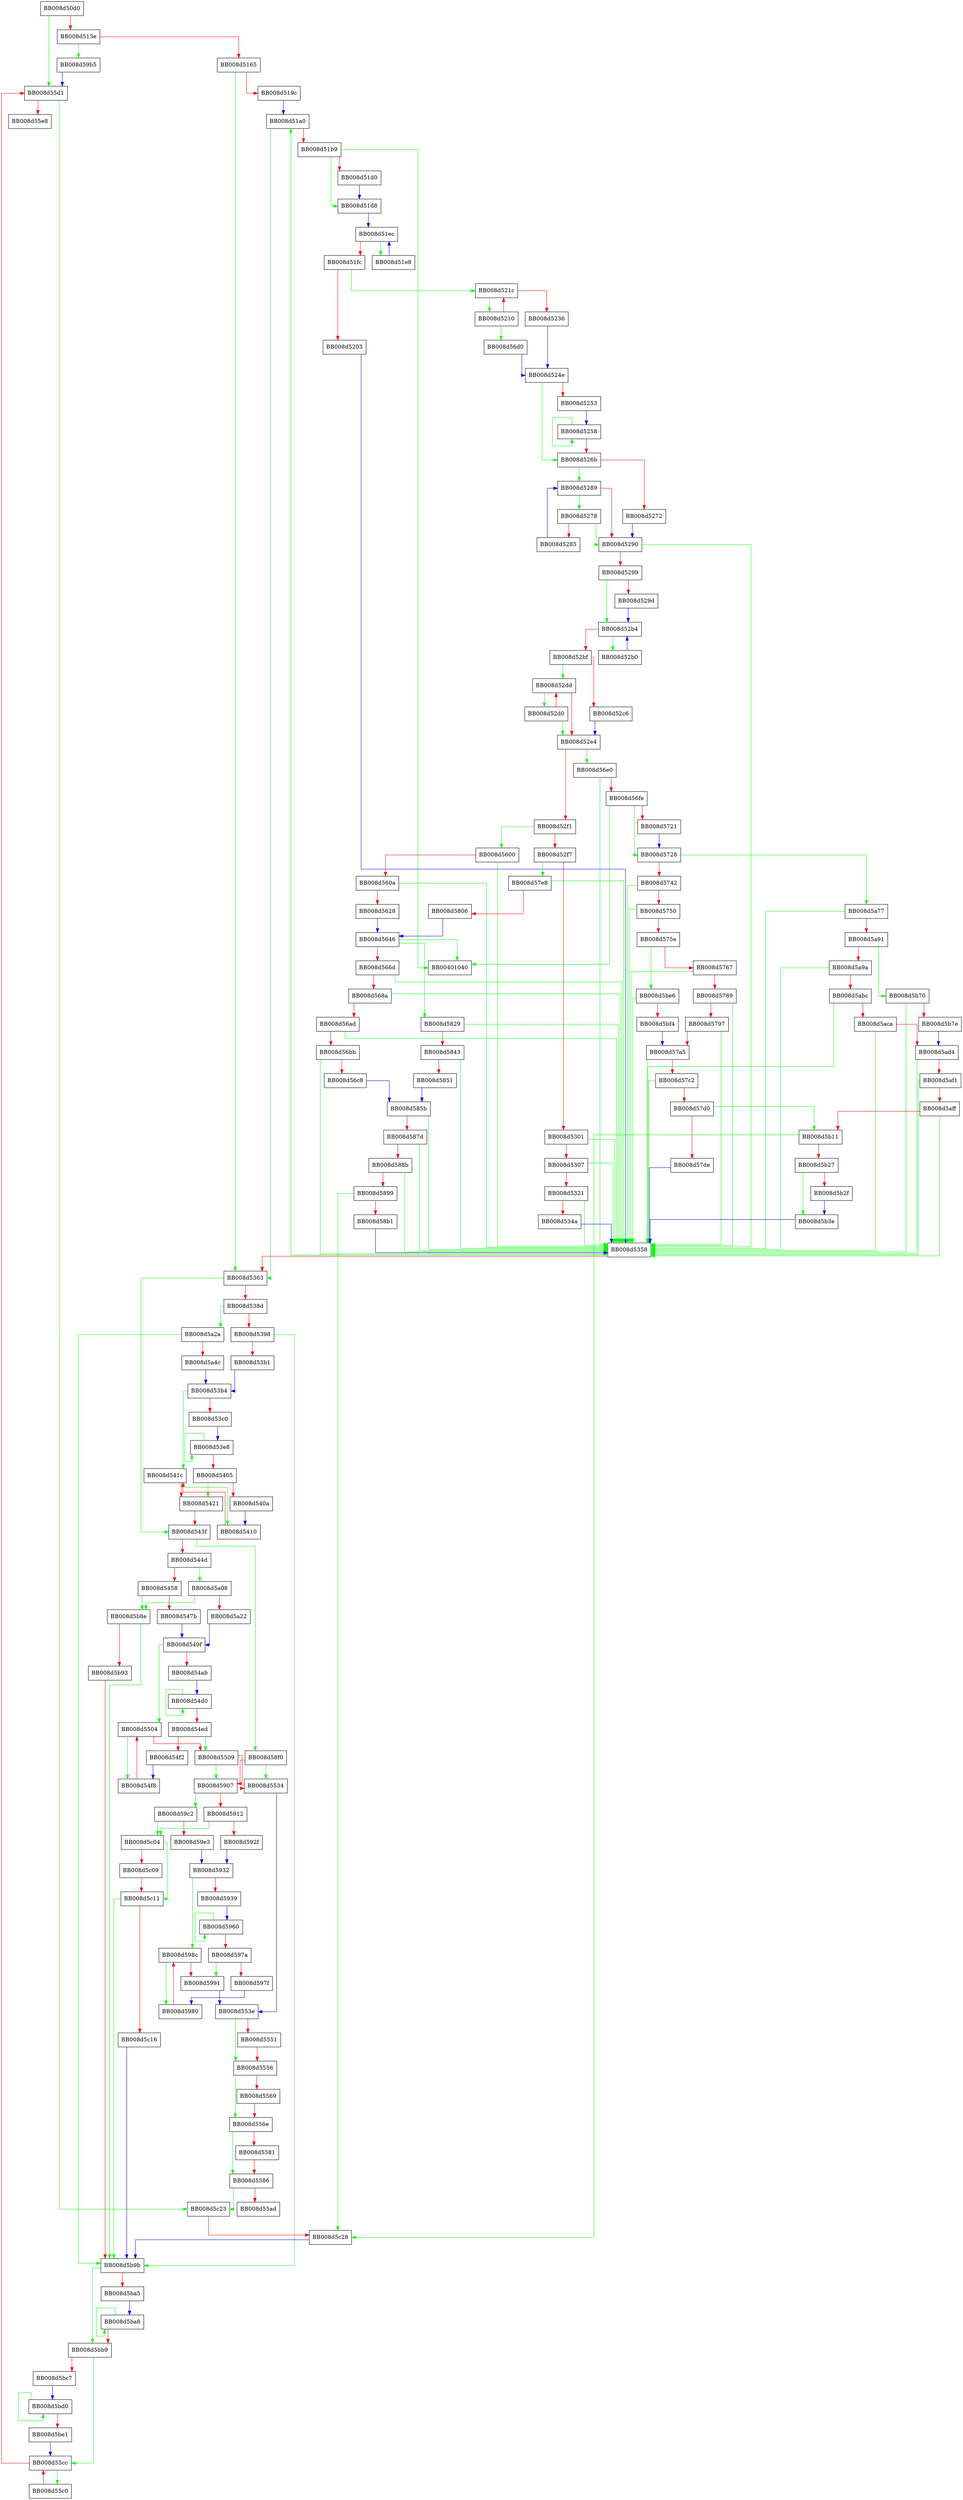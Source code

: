 digraph gaiconf_init {
  node [shape="box"];
  graph [splines=ortho];
  BB008d50d0 -> BB008d55d1 [color="green"];
  BB008d50d0 -> BB008d513e [color="red"];
  BB008d513e -> BB008d59b5 [color="green"];
  BB008d513e -> BB008d5165 [color="red"];
  BB008d5165 -> BB008d5363 [color="green"];
  BB008d5165 -> BB008d519c [color="red"];
  BB008d519c -> BB008d51a0 [color="blue"];
  BB008d51a0 -> BB008d5363 [color="green"];
  BB008d51a0 -> BB008d51b9 [color="red"];
  BB008d51b9 -> BB00401040 [color="green"];
  BB008d51b9 -> BB008d51d8 [color="green"];
  BB008d51b9 -> BB008d51d0 [color="red"];
  BB008d51d0 -> BB008d51d8 [color="blue"];
  BB008d51d8 -> BB008d51ec [color="blue"];
  BB008d51e8 -> BB008d51ec [color="blue"];
  BB008d51ec -> BB008d51e8 [color="green"];
  BB008d51ec -> BB008d51fc [color="red"];
  BB008d51fc -> BB008d521c [color="green"];
  BB008d51fc -> BB008d5203 [color="red"];
  BB008d5203 -> BB008d5358 [color="blue"];
  BB008d5210 -> BB008d56d0 [color="green"];
  BB008d5210 -> BB008d521c [color="red"];
  BB008d521c -> BB008d5210 [color="green"];
  BB008d521c -> BB008d5236 [color="red"];
  BB008d5236 -> BB008d524e [color="blue"];
  BB008d524e -> BB008d526b [color="green"];
  BB008d524e -> BB008d5253 [color="red"];
  BB008d5253 -> BB008d5258 [color="blue"];
  BB008d5258 -> BB008d5258 [color="green"];
  BB008d5258 -> BB008d526b [color="red"];
  BB008d526b -> BB008d5289 [color="green"];
  BB008d526b -> BB008d5272 [color="red"];
  BB008d5272 -> BB008d5290 [color="blue"];
  BB008d5278 -> BB008d5290 [color="green"];
  BB008d5278 -> BB008d5285 [color="red"];
  BB008d5285 -> BB008d5289 [color="blue"];
  BB008d5289 -> BB008d5278 [color="green"];
  BB008d5289 -> BB008d5290 [color="red"];
  BB008d5290 -> BB008d5358 [color="green"];
  BB008d5290 -> BB008d5299 [color="red"];
  BB008d5299 -> BB008d52b4 [color="green"];
  BB008d5299 -> BB008d529d [color="red"];
  BB008d529d -> BB008d52b4 [color="blue"];
  BB008d52b0 -> BB008d52b4 [color="blue"];
  BB008d52b4 -> BB008d52b0 [color="green"];
  BB008d52b4 -> BB008d52bf [color="red"];
  BB008d52bf -> BB008d52dd [color="green"];
  BB008d52bf -> BB008d52c6 [color="red"];
  BB008d52c6 -> BB008d52e4 [color="blue"];
  BB008d52d0 -> BB008d52e4 [color="green"];
  BB008d52d0 -> BB008d52dd [color="red"];
  BB008d52dd -> BB008d52d0 [color="green"];
  BB008d52dd -> BB008d52e4 [color="red"];
  BB008d52e4 -> BB008d56e0 [color="green"];
  BB008d52e4 -> BB008d52f1 [color="red"];
  BB008d52f1 -> BB008d5600 [color="green"];
  BB008d52f1 -> BB008d52f7 [color="red"];
  BB008d52f7 -> BB008d57e8 [color="green"];
  BB008d52f7 -> BB008d5301 [color="red"];
  BB008d5301 -> BB008d5358 [color="green"];
  BB008d5301 -> BB008d5307 [color="red"];
  BB008d5307 -> BB008d5358 [color="green"];
  BB008d5307 -> BB008d5321 [color="red"];
  BB008d5321 -> BB008d5358 [color="green"];
  BB008d5321 -> BB008d534a [color="red"];
  BB008d534a -> BB008d5358 [color="blue"];
  BB008d5358 -> BB008d51a0 [color="green"];
  BB008d5358 -> BB008d5363 [color="red"];
  BB008d5363 -> BB008d543f [color="green"];
  BB008d5363 -> BB008d538d [color="red"];
  BB008d538d -> BB008d5a2a [color="green"];
  BB008d538d -> BB008d5398 [color="red"];
  BB008d5398 -> BB008d5b9b [color="green"];
  BB008d5398 -> BB008d53b1 [color="red"];
  BB008d53b1 -> BB008d53b4 [color="blue"];
  BB008d53b4 -> BB008d541c [color="green"];
  BB008d53b4 -> BB008d53c0 [color="red"];
  BB008d53c0 -> BB008d53e8 [color="blue"];
  BB008d53e8 -> BB008d53e8 [color="green"];
  BB008d53e8 -> BB008d5405 [color="red"];
  BB008d5405 -> BB008d5421 [color="green"];
  BB008d5405 -> BB008d540a [color="red"];
  BB008d540a -> BB008d5410 [color="blue"];
  BB008d5410 -> BB008d541c [color="red"];
  BB008d541c -> BB008d5410 [color="green"];
  BB008d541c -> BB008d5421 [color="red"];
  BB008d5421 -> BB008d543f [color="red"];
  BB008d543f -> BB008d58f0 [color="green"];
  BB008d543f -> BB008d544d [color="red"];
  BB008d544d -> BB008d5a08 [color="green"];
  BB008d544d -> BB008d5458 [color="red"];
  BB008d5458 -> BB008d5b8e [color="green"];
  BB008d5458 -> BB008d547b [color="red"];
  BB008d547b -> BB008d549f [color="blue"];
  BB008d549f -> BB008d5504 [color="green"];
  BB008d549f -> BB008d54ab [color="red"];
  BB008d54ab -> BB008d54d0 [color="blue"];
  BB008d54d0 -> BB008d54d0 [color="green"];
  BB008d54d0 -> BB008d54ed [color="red"];
  BB008d54ed -> BB008d5509 [color="green"];
  BB008d54ed -> BB008d54f2 [color="red"];
  BB008d54f2 -> BB008d54f8 [color="blue"];
  BB008d54f8 -> BB008d5504 [color="red"];
  BB008d5504 -> BB008d54f8 [color="green"];
  BB008d5504 -> BB008d5509 [color="red"];
  BB008d5509 -> BB008d5907 [color="green"];
  BB008d5509 -> BB008d5534 [color="red"];
  BB008d5534 -> BB008d553e [color="blue"];
  BB008d553e -> BB008d5556 [color="green"];
  BB008d553e -> BB008d5551 [color="red"];
  BB008d5551 -> BB008d5556 [color="red"];
  BB008d5556 -> BB008d556e [color="green"];
  BB008d5556 -> BB008d5569 [color="red"];
  BB008d5569 -> BB008d556e [color="red"];
  BB008d556e -> BB008d5586 [color="green"];
  BB008d556e -> BB008d5581 [color="red"];
  BB008d5581 -> BB008d5586 [color="red"];
  BB008d5586 -> BB008d5c23 [color="green"];
  BB008d5586 -> BB008d55ad [color="red"];
  BB008d55c0 -> BB008d55cc [color="red"];
  BB008d55cc -> BB008d55c0 [color="green"];
  BB008d55cc -> BB008d55d1 [color="red"];
  BB008d55d1 -> BB008d5c23 [color="green"];
  BB008d55d1 -> BB008d55e8 [color="red"];
  BB008d5600 -> BB008d5358 [color="green"];
  BB008d5600 -> BB008d560a [color="red"];
  BB008d560a -> BB008d5358 [color="green"];
  BB008d560a -> BB008d5628 [color="red"];
  BB008d5628 -> BB008d5646 [color="blue"];
  BB008d5646 -> BB00401040 [color="green"];
  BB008d5646 -> BB008d5829 [color="green"];
  BB008d5646 -> BB008d566d [color="red"];
  BB008d566d -> BB008d5358 [color="green"];
  BB008d566d -> BB008d568a [color="red"];
  BB008d568a -> BB008d5358 [color="green"];
  BB008d568a -> BB008d56ad [color="red"];
  BB008d56ad -> BB008d5358 [color="green"];
  BB008d56ad -> BB008d56bb [color="red"];
  BB008d56bb -> BB008d5358 [color="green"];
  BB008d56bb -> BB008d56c8 [color="red"];
  BB008d56c8 -> BB008d585b [color="blue"];
  BB008d56d0 -> BB008d524e [color="blue"];
  BB008d56e0 -> BB008d5358 [color="green"];
  BB008d56e0 -> BB008d56fe [color="red"];
  BB008d56fe -> BB00401040 [color="green"];
  BB008d56fe -> BB008d5728 [color="green"];
  BB008d56fe -> BB008d5721 [color="red"];
  BB008d5721 -> BB008d5728 [color="blue"];
  BB008d5728 -> BB008d5a77 [color="green"];
  BB008d5728 -> BB008d5742 [color="red"];
  BB008d5742 -> BB008d5358 [color="green"];
  BB008d5742 -> BB008d5750 [color="red"];
  BB008d5750 -> BB008d5358 [color="green"];
  BB008d5750 -> BB008d575e [color="red"];
  BB008d575e -> BB008d5be6 [color="green"];
  BB008d575e -> BB008d5767 [color="red"];
  BB008d5767 -> BB008d5358 [color="green"];
  BB008d5767 -> BB008d5789 [color="red"];
  BB008d5789 -> BB008d5358 [color="green"];
  BB008d5789 -> BB008d5797 [color="red"];
  BB008d5797 -> BB008d5358 [color="green"];
  BB008d5797 -> BB008d57a5 [color="red"];
  BB008d57a5 -> BB008d5358 [color="green"];
  BB008d57a5 -> BB008d57c2 [color="red"];
  BB008d57c2 -> BB008d5358 [color="green"];
  BB008d57c2 -> BB008d57d0 [color="red"];
  BB008d57d0 -> BB008d5b11 [color="green"];
  BB008d57d0 -> BB008d57de [color="red"];
  BB008d57de -> BB008d5358 [color="blue"];
  BB008d57e8 -> BB008d5358 [color="green"];
  BB008d57e8 -> BB008d5806 [color="red"];
  BB008d5806 -> BB008d5646 [color="blue"];
  BB008d5829 -> BB008d5358 [color="green"];
  BB008d5829 -> BB008d5843 [color="red"];
  BB008d5843 -> BB008d5358 [color="green"];
  BB008d5843 -> BB008d5851 [color="red"];
  BB008d5851 -> BB008d585b [color="blue"];
  BB008d585b -> BB008d5358 [color="green"];
  BB008d585b -> BB008d587d [color="red"];
  BB008d587d -> BB008d5358 [color="green"];
  BB008d587d -> BB008d588b [color="red"];
  BB008d588b -> BB008d5358 [color="green"];
  BB008d588b -> BB008d5899 [color="red"];
  BB008d5899 -> BB008d5c28 [color="green"];
  BB008d5899 -> BB008d58b1 [color="red"];
  BB008d58b1 -> BB008d5358 [color="blue"];
  BB008d58f0 -> BB008d5534 [color="green"];
  BB008d58f0 -> BB008d5907 [color="red"];
  BB008d5907 -> BB008d59c2 [color="green"];
  BB008d5907 -> BB008d5912 [color="red"];
  BB008d5912 -> BB008d5c04 [color="green"];
  BB008d5912 -> BB008d592f [color="red"];
  BB008d592f -> BB008d5932 [color="blue"];
  BB008d5932 -> BB008d598c [color="green"];
  BB008d5932 -> BB008d5939 [color="red"];
  BB008d5939 -> BB008d5960 [color="blue"];
  BB008d5960 -> BB008d5960 [color="green"];
  BB008d5960 -> BB008d597a [color="red"];
  BB008d597a -> BB008d5991 [color="green"];
  BB008d597a -> BB008d597f [color="red"];
  BB008d597f -> BB008d5980 [color="blue"];
  BB008d5980 -> BB008d598c [color="red"];
  BB008d598c -> BB008d5980 [color="green"];
  BB008d598c -> BB008d5991 [color="red"];
  BB008d5991 -> BB008d553e [color="blue"];
  BB008d59b5 -> BB008d55d1 [color="blue"];
  BB008d59c2 -> BB008d5c04 [color="green"];
  BB008d59c2 -> BB008d59e3 [color="red"];
  BB008d59e3 -> BB008d5932 [color="blue"];
  BB008d5a08 -> BB008d5b8e [color="green"];
  BB008d5a08 -> BB008d5a22 [color="red"];
  BB008d5a22 -> BB008d549f [color="blue"];
  BB008d5a2a -> BB008d5b9b [color="green"];
  BB008d5a2a -> BB008d5a4c [color="red"];
  BB008d5a4c -> BB008d53b4 [color="blue"];
  BB008d5a77 -> BB008d5358 [color="green"];
  BB008d5a77 -> BB008d5a91 [color="red"];
  BB008d5a91 -> BB008d5b70 [color="green"];
  BB008d5a91 -> BB008d5a9a [color="red"];
  BB008d5a9a -> BB008d5358 [color="green"];
  BB008d5a9a -> BB008d5abc [color="red"];
  BB008d5abc -> BB008d5358 [color="green"];
  BB008d5abc -> BB008d5aca [color="red"];
  BB008d5aca -> BB008d5358 [color="green"];
  BB008d5aca -> BB008d5ad4 [color="red"];
  BB008d5ad4 -> BB008d5358 [color="green"];
  BB008d5ad4 -> BB008d5af1 [color="red"];
  BB008d5af1 -> BB008d5358 [color="green"];
  BB008d5af1 -> BB008d5aff [color="red"];
  BB008d5aff -> BB008d5358 [color="green"];
  BB008d5aff -> BB008d5b11 [color="red"];
  BB008d5b11 -> BB008d5c28 [color="green"];
  BB008d5b11 -> BB008d5b27 [color="red"];
  BB008d5b27 -> BB008d5b3e [color="green"];
  BB008d5b27 -> BB008d5b2f [color="red"];
  BB008d5b2f -> BB008d5b3e [color="blue"];
  BB008d5b3e -> BB008d5358 [color="blue"];
  BB008d5b70 -> BB008d5358 [color="green"];
  BB008d5b70 -> BB008d5b7e [color="red"];
  BB008d5b7e -> BB008d5ad4 [color="blue"];
  BB008d5b8e -> BB008d5b9b [color="green"];
  BB008d5b8e -> BB008d5b93 [color="red"];
  BB008d5b93 -> BB008d5b9b [color="red"];
  BB008d5b9b -> BB008d5bb9 [color="green"];
  BB008d5b9b -> BB008d5ba5 [color="red"];
  BB008d5ba5 -> BB008d5ba8 [color="blue"];
  BB008d5ba8 -> BB008d5ba8 [color="green"];
  BB008d5ba8 -> BB008d5bb9 [color="red"];
  BB008d5bb9 -> BB008d55cc [color="green"];
  BB008d5bb9 -> BB008d5bc7 [color="red"];
  BB008d5bc7 -> BB008d5bd0 [color="blue"];
  BB008d5bd0 -> BB008d5bd0 [color="green"];
  BB008d5bd0 -> BB008d5be1 [color="red"];
  BB008d5be1 -> BB008d55cc [color="blue"];
  BB008d5be6 -> BB008d5358 [color="green"];
  BB008d5be6 -> BB008d5bf4 [color="red"];
  BB008d5bf4 -> BB008d57a5 [color="blue"];
  BB008d5c04 -> BB008d5c11 [color="green"];
  BB008d5c04 -> BB008d5c09 [color="red"];
  BB008d5c09 -> BB008d5c11 [color="red"];
  BB008d5c11 -> BB008d5b9b [color="green"];
  BB008d5c11 -> BB008d5c16 [color="red"];
  BB008d5c16 -> BB008d5b9b [color="blue"];
  BB008d5c23 -> BB008d5c28 [color="red"];
  BB008d5c28 -> BB008d5b9b [color="blue"];
}